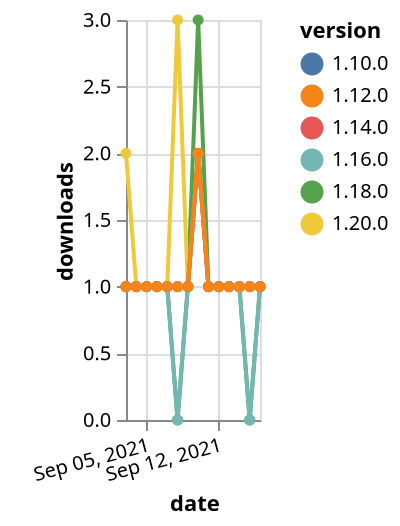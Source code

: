 {"$schema": "https://vega.github.io/schema/vega-lite/v5.json", "description": "A simple bar chart with embedded data.", "data": {"values": [{"date": "2021-09-03", "total": 197, "delta": 1, "version": "1.18.0"}, {"date": "2021-09-04", "total": 198, "delta": 1, "version": "1.18.0"}, {"date": "2021-09-05", "total": 199, "delta": 1, "version": "1.18.0"}, {"date": "2021-09-06", "total": 200, "delta": 1, "version": "1.18.0"}, {"date": "2021-09-07", "total": 201, "delta": 1, "version": "1.18.0"}, {"date": "2021-09-08", "total": 201, "delta": 0, "version": "1.18.0"}, {"date": "2021-09-09", "total": 202, "delta": 1, "version": "1.18.0"}, {"date": "2021-09-10", "total": 205, "delta": 3, "version": "1.18.0"}, {"date": "2021-09-11", "total": 206, "delta": 1, "version": "1.18.0"}, {"date": "2021-09-12", "total": 207, "delta": 1, "version": "1.18.0"}, {"date": "2021-09-13", "total": 208, "delta": 1, "version": "1.18.0"}, {"date": "2021-09-14", "total": 209, "delta": 1, "version": "1.18.0"}, {"date": "2021-09-15", "total": 209, "delta": 0, "version": "1.18.0"}, {"date": "2021-09-16", "total": 210, "delta": 1, "version": "1.18.0"}, {"date": "2021-09-03", "total": 249, "delta": 1, "version": "1.10.0"}, {"date": "2021-09-04", "total": 250, "delta": 1, "version": "1.10.0"}, {"date": "2021-09-05", "total": 251, "delta": 1, "version": "1.10.0"}, {"date": "2021-09-06", "total": 252, "delta": 1, "version": "1.10.0"}, {"date": "2021-09-07", "total": 253, "delta": 1, "version": "1.10.0"}, {"date": "2021-09-08", "total": 254, "delta": 1, "version": "1.10.0"}, {"date": "2021-09-09", "total": 255, "delta": 1, "version": "1.10.0"}, {"date": "2021-09-10", "total": 257, "delta": 2, "version": "1.10.0"}, {"date": "2021-09-11", "total": 258, "delta": 1, "version": "1.10.0"}, {"date": "2021-09-12", "total": 259, "delta": 1, "version": "1.10.0"}, {"date": "2021-09-13", "total": 260, "delta": 1, "version": "1.10.0"}, {"date": "2021-09-14", "total": 261, "delta": 1, "version": "1.10.0"}, {"date": "2021-09-15", "total": 262, "delta": 1, "version": "1.10.0"}, {"date": "2021-09-16", "total": 263, "delta": 1, "version": "1.10.0"}, {"date": "2021-09-03", "total": 125, "delta": 2, "version": "1.20.0"}, {"date": "2021-09-04", "total": 126, "delta": 1, "version": "1.20.0"}, {"date": "2021-09-05", "total": 127, "delta": 1, "version": "1.20.0"}, {"date": "2021-09-06", "total": 128, "delta": 1, "version": "1.20.0"}, {"date": "2021-09-07", "total": 129, "delta": 1, "version": "1.20.0"}, {"date": "2021-09-08", "total": 132, "delta": 3, "version": "1.20.0"}, {"date": "2021-09-09", "total": 133, "delta": 1, "version": "1.20.0"}, {"date": "2021-09-10", "total": 135, "delta": 2, "version": "1.20.0"}, {"date": "2021-09-11", "total": 136, "delta": 1, "version": "1.20.0"}, {"date": "2021-09-12", "total": 137, "delta": 1, "version": "1.20.0"}, {"date": "2021-09-13", "total": 138, "delta": 1, "version": "1.20.0"}, {"date": "2021-09-14", "total": 139, "delta": 1, "version": "1.20.0"}, {"date": "2021-09-15", "total": 140, "delta": 1, "version": "1.20.0"}, {"date": "2021-09-16", "total": 141, "delta": 1, "version": "1.20.0"}, {"date": "2021-09-03", "total": 170, "delta": 1, "version": "1.16.0"}, {"date": "2021-09-04", "total": 171, "delta": 1, "version": "1.16.0"}, {"date": "2021-09-05", "total": 172, "delta": 1, "version": "1.16.0"}, {"date": "2021-09-06", "total": 173, "delta": 1, "version": "1.16.0"}, {"date": "2021-09-07", "total": 174, "delta": 1, "version": "1.16.0"}, {"date": "2021-09-08", "total": 174, "delta": 0, "version": "1.16.0"}, {"date": "2021-09-09", "total": 175, "delta": 1, "version": "1.16.0"}, {"date": "2021-09-10", "total": 177, "delta": 2, "version": "1.16.0"}, {"date": "2021-09-11", "total": 178, "delta": 1, "version": "1.16.0"}, {"date": "2021-09-12", "total": 179, "delta": 1, "version": "1.16.0"}, {"date": "2021-09-13", "total": 180, "delta": 1, "version": "1.16.0"}, {"date": "2021-09-14", "total": 181, "delta": 1, "version": "1.16.0"}, {"date": "2021-09-15", "total": 181, "delta": 0, "version": "1.16.0"}, {"date": "2021-09-16", "total": 182, "delta": 1, "version": "1.16.0"}, {"date": "2021-09-03", "total": 188, "delta": 1, "version": "1.14.0"}, {"date": "2021-09-04", "total": 189, "delta": 1, "version": "1.14.0"}, {"date": "2021-09-05", "total": 190, "delta": 1, "version": "1.14.0"}, {"date": "2021-09-06", "total": 191, "delta": 1, "version": "1.14.0"}, {"date": "2021-09-07", "total": 192, "delta": 1, "version": "1.14.0"}, {"date": "2021-09-08", "total": 193, "delta": 1, "version": "1.14.0"}, {"date": "2021-09-09", "total": 194, "delta": 1, "version": "1.14.0"}, {"date": "2021-09-10", "total": 196, "delta": 2, "version": "1.14.0"}, {"date": "2021-09-11", "total": 197, "delta": 1, "version": "1.14.0"}, {"date": "2021-09-12", "total": 198, "delta": 1, "version": "1.14.0"}, {"date": "2021-09-13", "total": 199, "delta": 1, "version": "1.14.0"}, {"date": "2021-09-14", "total": 200, "delta": 1, "version": "1.14.0"}, {"date": "2021-09-15", "total": 201, "delta": 1, "version": "1.14.0"}, {"date": "2021-09-16", "total": 202, "delta": 1, "version": "1.14.0"}, {"date": "2021-09-03", "total": 201, "delta": 1, "version": "1.12.0"}, {"date": "2021-09-04", "total": 202, "delta": 1, "version": "1.12.0"}, {"date": "2021-09-05", "total": 203, "delta": 1, "version": "1.12.0"}, {"date": "2021-09-06", "total": 204, "delta": 1, "version": "1.12.0"}, {"date": "2021-09-07", "total": 205, "delta": 1, "version": "1.12.0"}, {"date": "2021-09-08", "total": 206, "delta": 1, "version": "1.12.0"}, {"date": "2021-09-09", "total": 207, "delta": 1, "version": "1.12.0"}, {"date": "2021-09-10", "total": 209, "delta": 2, "version": "1.12.0"}, {"date": "2021-09-11", "total": 210, "delta": 1, "version": "1.12.0"}, {"date": "2021-09-12", "total": 211, "delta": 1, "version": "1.12.0"}, {"date": "2021-09-13", "total": 212, "delta": 1, "version": "1.12.0"}, {"date": "2021-09-14", "total": 213, "delta": 1, "version": "1.12.0"}, {"date": "2021-09-15", "total": 214, "delta": 1, "version": "1.12.0"}, {"date": "2021-09-16", "total": 215, "delta": 1, "version": "1.12.0"}]}, "width": "container", "mark": {"type": "line", "point": {"filled": true}}, "encoding": {"x": {"field": "date", "type": "temporal", "timeUnit": "yearmonthdate", "title": "date", "axis": {"labelAngle": -15}}, "y": {"field": "delta", "type": "quantitative", "title": "downloads"}, "color": {"field": "version", "type": "nominal"}, "tooltip": {"field": "delta"}}}
